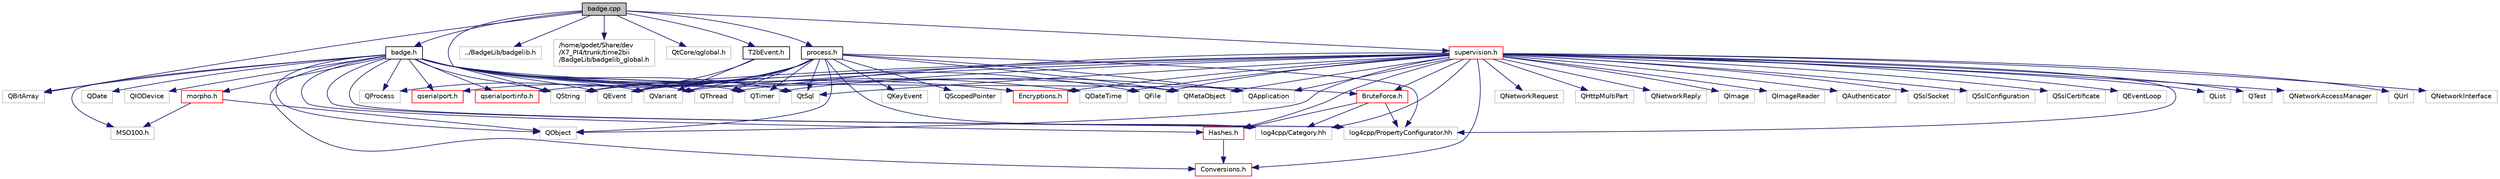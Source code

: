 digraph "badge.cpp"
{
 // LATEX_PDF_SIZE
  edge [fontname="Helvetica",fontsize="10",labelfontname="Helvetica",labelfontsize="10"];
  node [fontname="Helvetica",fontsize="10",shape=record];
  Node1 [label="badge.cpp",height=0.2,width=0.4,color="black", fillcolor="grey75", style="filled", fontcolor="black",tooltip="Badge_qobject and Badge_qthread class definition."];
  Node1 -> Node2 [color="midnightblue",fontsize="10",style="solid"];
  Node2 [label="badge.h",height=0.2,width=0.4,color="black", fillcolor="white", style="filled",URL="$badge_8h.html",tooltip="Badge_qobject and Badge_qthread class declaration."];
  Node2 -> Node3 [color="midnightblue",fontsize="10",style="solid"];
  Node3 [label="Hashes.h",height=0.2,width=0.4,color="red", fillcolor="white", style="filled",URL="$_hashes_8h_source.html",tooltip=" "];
  Node3 -> Node16 [color="midnightblue",fontsize="10",style="solid"];
  Node16 [label="Conversions.h",height=0.2,width=0.4,color="red", fillcolor="white", style="filled",URL="$_conversions_8h_source.html",tooltip=" "];
  Node2 -> Node19 [color="midnightblue",fontsize="10",style="solid"];
  Node19 [label="Encryptions.h",height=0.2,width=0.4,color="red", fillcolor="white", style="filled",URL="$_encryptions_8h_source.html",tooltip=" "];
  Node2 -> Node16 [color="midnightblue",fontsize="10",style="solid"];
  Node2 -> Node47 [color="midnightblue",fontsize="10",style="solid"];
  Node47 [label="BruteForce.h",height=0.2,width=0.4,color="red", fillcolor="white", style="filled",URL="$_brute_force_8h_source.html",tooltip=" "];
  Node47 -> Node3 [color="midnightblue",fontsize="10",style="solid"];
  Node47 -> Node48 [color="midnightblue",fontsize="10",style="solid"];
  Node48 [label="log4cpp/Category.hh",height=0.2,width=0.4,color="grey75", fillcolor="white", style="filled",tooltip=" "];
  Node47 -> Node49 [color="midnightblue",fontsize="10",style="solid"];
  Node49 [label="log4cpp/PropertyConfigurator.hh",height=0.2,width=0.4,color="grey75", fillcolor="white", style="filled",tooltip=" "];
  Node2 -> Node50 [color="midnightblue",fontsize="10",style="solid"];
  Node50 [label="QMetaObject",height=0.2,width=0.4,color="grey75", fillcolor="white", style="filled",tooltip=" "];
  Node2 -> Node51 [color="midnightblue",fontsize="10",style="solid"];
  Node51 [label="QApplication",height=0.2,width=0.4,color="grey75", fillcolor="white", style="filled",tooltip=" "];
  Node2 -> Node52 [color="midnightblue",fontsize="10",style="solid"];
  Node52 [label="QVariant",height=0.2,width=0.4,color="grey75", fillcolor="white", style="filled",tooltip=" "];
  Node2 -> Node53 [color="midnightblue",fontsize="10",style="solid"];
  Node53 [label="QObject",height=0.2,width=0.4,color="grey75", fillcolor="white", style="filled",tooltip=" "];
  Node2 -> Node54 [color="midnightblue",fontsize="10",style="solid"];
  Node54 [label="QThread",height=0.2,width=0.4,color="grey75", fillcolor="white", style="filled",tooltip=" "];
  Node2 -> Node55 [color="midnightblue",fontsize="10",style="solid"];
  Node55 [label="QString",height=0.2,width=0.4,color="grey75", fillcolor="white", style="filled",tooltip=" "];
  Node2 -> Node56 [color="midnightblue",fontsize="10",style="solid"];
  Node56 [label="QEvent",height=0.2,width=0.4,color="grey75", fillcolor="white", style="filled",tooltip=" "];
  Node2 -> Node57 [color="midnightblue",fontsize="10",style="solid"];
  Node57 [label="QTimer",height=0.2,width=0.4,color="grey75", fillcolor="white", style="filled",tooltip=" "];
  Node2 -> Node58 [color="midnightblue",fontsize="10",style="solid"];
  Node58 [label="QDate",height=0.2,width=0.4,color="grey75", fillcolor="white", style="filled",tooltip=" "];
  Node2 -> Node59 [color="midnightblue",fontsize="10",style="solid"];
  Node59 [label="QDateTime",height=0.2,width=0.4,color="grey75", fillcolor="white", style="filled",tooltip=" "];
  Node2 -> Node60 [color="midnightblue",fontsize="10",style="solid"];
  Node60 [label="QFile",height=0.2,width=0.4,color="grey75", fillcolor="white", style="filled",tooltip=" "];
  Node2 -> Node61 [color="midnightblue",fontsize="10",style="solid"];
  Node61 [label="QIODevice",height=0.2,width=0.4,color="grey75", fillcolor="white", style="filled",tooltip=" "];
  Node2 -> Node62 [color="midnightblue",fontsize="10",style="solid"];
  Node62 [label="QProcess",height=0.2,width=0.4,color="grey75", fillcolor="white", style="filled",tooltip=" "];
  Node2 -> Node63 [color="midnightblue",fontsize="10",style="solid"];
  Node63 [label="QBitArray",height=0.2,width=0.4,color="grey75", fillcolor="white", style="filled",tooltip=" "];
  Node2 -> Node64 [color="midnightblue",fontsize="10",style="solid"];
  Node64 [label="QtSql",height=0.2,width=0.4,color="grey75", fillcolor="white", style="filled",tooltip=" "];
  Node2 -> Node65 [color="midnightblue",fontsize="10",style="solid"];
  Node65 [label="qserialport.h",height=0.2,width=0.4,color="red", fillcolor="white", style="filled",URL="$qserialport_8h_source.html",tooltip=" "];
  Node2 -> Node70 [color="midnightblue",fontsize="10",style="solid"];
  Node70 [label="qserialportinfo.h",height=0.2,width=0.4,color="red", fillcolor="white", style="filled",URL="$qserialportinfo_8h_source.html",tooltip=" "];
  Node2 -> Node73 [color="midnightblue",fontsize="10",style="solid"];
  Node73 [label="morpho.h",height=0.2,width=0.4,color="red", fillcolor="white", style="filled",URL="$morpho_8h_source.html",tooltip=" "];
  Node73 -> Node74 [color="midnightblue",fontsize="10",style="solid"];
  Node74 [label="MSO100.h",height=0.2,width=0.4,color="grey75", fillcolor="white", style="filled",tooltip=" "];
  Node73 -> Node53 [color="midnightblue",fontsize="10",style="solid"];
  Node2 -> Node74 [color="midnightblue",fontsize="10",style="solid"];
  Node2 -> Node48 [color="midnightblue",fontsize="10",style="solid"];
  Node2 -> Node49 [color="midnightblue",fontsize="10",style="solid"];
  Node1 -> Node77 [color="midnightblue",fontsize="10",style="solid"];
  Node77 [label="../BadgeLib/badgelib.h",height=0.2,width=0.4,color="grey75", fillcolor="white", style="filled",tooltip=" "];
  Node1 -> Node78 [color="midnightblue",fontsize="10",style="solid"];
  Node78 [label="/home/godet/Share/dev\l/X7_PI4/trunk/time2bii\l/BadgeLib/badgelib_global.h",height=0.2,width=0.4,color="grey75", fillcolor="white", style="filled",tooltip=" "];
  Node1 -> Node69 [color="midnightblue",fontsize="10",style="solid"];
  Node69 [label="QtCore/qglobal.h",height=0.2,width=0.4,color="grey75", fillcolor="white", style="filled",tooltip=" "];
  Node1 -> Node55 [color="midnightblue",fontsize="10",style="solid"];
  Node1 -> Node63 [color="midnightblue",fontsize="10",style="solid"];
  Node1 -> Node79 [color="midnightblue",fontsize="10",style="solid"];
  Node79 [label="process.h",height=0.2,width=0.4,color="black", fillcolor="white", style="filled",URL="$process_8h.html",tooltip="Process_qobject and Process_qthread class declaration."];
  Node79 -> Node50 [color="midnightblue",fontsize="10",style="solid"];
  Node79 -> Node51 [color="midnightblue",fontsize="10",style="solid"];
  Node79 -> Node52 [color="midnightblue",fontsize="10",style="solid"];
  Node79 -> Node53 [color="midnightblue",fontsize="10",style="solid"];
  Node79 -> Node54 [color="midnightblue",fontsize="10",style="solid"];
  Node79 -> Node55 [color="midnightblue",fontsize="10",style="solid"];
  Node79 -> Node56 [color="midnightblue",fontsize="10",style="solid"];
  Node79 -> Node57 [color="midnightblue",fontsize="10",style="solid"];
  Node79 -> Node62 [color="midnightblue",fontsize="10",style="solid"];
  Node79 -> Node64 [color="midnightblue",fontsize="10",style="solid"];
  Node79 -> Node65 [color="midnightblue",fontsize="10",style="solid"];
  Node79 -> Node70 [color="midnightblue",fontsize="10",style="solid"];
  Node79 -> Node80 [color="midnightblue",fontsize="10",style="solid"];
  Node80 [label="QKeyEvent",height=0.2,width=0.4,color="grey75", fillcolor="white", style="filled",tooltip=" "];
  Node79 -> Node81 [color="midnightblue",fontsize="10",style="solid"];
  Node81 [label="QScopedPointer",height=0.2,width=0.4,color="grey75", fillcolor="white", style="filled",tooltip=" "];
  Node79 -> Node48 [color="midnightblue",fontsize="10",style="solid"];
  Node79 -> Node49 [color="midnightblue",fontsize="10",style="solid"];
  Node1 -> Node82 [color="midnightblue",fontsize="10",style="solid"];
  Node82 [label="supervision.h",height=0.2,width=0.4,color="red", fillcolor="white", style="filled",URL="$supervision_8h.html",tooltip="supervision class declaration"];
  Node82 -> Node3 [color="midnightblue",fontsize="10",style="solid"];
  Node82 -> Node19 [color="midnightblue",fontsize="10",style="solid"];
  Node82 -> Node16 [color="midnightblue",fontsize="10",style="solid"];
  Node82 -> Node47 [color="midnightblue",fontsize="10",style="solid"];
  Node82 -> Node50 [color="midnightblue",fontsize="10",style="solid"];
  Node82 -> Node51 [color="midnightblue",fontsize="10",style="solid"];
  Node82 -> Node52 [color="midnightblue",fontsize="10",style="solid"];
  Node82 -> Node53 [color="midnightblue",fontsize="10",style="solid"];
  Node82 -> Node54 [color="midnightblue",fontsize="10",style="solid"];
  Node82 -> Node55 [color="midnightblue",fontsize="10",style="solid"];
  Node82 -> Node56 [color="midnightblue",fontsize="10",style="solid"];
  Node82 -> Node83 [color="midnightblue",fontsize="10",style="solid"];
  Node83 [label="QList",height=0.2,width=0.4,color="grey75", fillcolor="white", style="filled",tooltip=" "];
  Node82 -> Node57 [color="midnightblue",fontsize="10",style="solid"];
  Node82 -> Node84 [color="midnightblue",fontsize="10",style="solid"];
  Node84 [label="QTest",height=0.2,width=0.4,color="grey75", fillcolor="white", style="filled",tooltip=" "];
  Node82 -> Node85 [color="midnightblue",fontsize="10",style="solid"];
  Node85 [label="QNetworkAccessManager",height=0.2,width=0.4,color="grey75", fillcolor="white", style="filled",tooltip=" "];
  Node82 -> Node86 [color="midnightblue",fontsize="10",style="solid"];
  Node86 [label="QUrl",height=0.2,width=0.4,color="grey75", fillcolor="white", style="filled",tooltip=" "];
  Node82 -> Node87 [color="midnightblue",fontsize="10",style="solid"];
  Node87 [label="QNetworkInterface",height=0.2,width=0.4,color="grey75", fillcolor="white", style="filled",tooltip=" "];
  Node82 -> Node88 [color="midnightblue",fontsize="10",style="solid"];
  Node88 [label="QNetworkRequest",height=0.2,width=0.4,color="grey75", fillcolor="white", style="filled",tooltip=" "];
  Node82 -> Node89 [color="midnightblue",fontsize="10",style="solid"];
  Node89 [label="QHttpMultiPart",height=0.2,width=0.4,color="grey75", fillcolor="white", style="filled",tooltip=" "];
  Node82 -> Node90 [color="midnightblue",fontsize="10",style="solid"];
  Node90 [label="QNetworkReply",height=0.2,width=0.4,color="grey75", fillcolor="white", style="filled",tooltip=" "];
  Node82 -> Node91 [color="midnightblue",fontsize="10",style="solid"];
  Node91 [label="QImage",height=0.2,width=0.4,color="grey75", fillcolor="white", style="filled",tooltip=" "];
  Node82 -> Node92 [color="midnightblue",fontsize="10",style="solid"];
  Node92 [label="QImageReader",height=0.2,width=0.4,color="grey75", fillcolor="white", style="filled",tooltip=" "];
  Node82 -> Node93 [color="midnightblue",fontsize="10",style="solid"];
  Node93 [label="QAuthenticator",height=0.2,width=0.4,color="grey75", fillcolor="white", style="filled",tooltip=" "];
  Node82 -> Node94 [color="midnightblue",fontsize="10",style="solid"];
  Node94 [label="QSslSocket",height=0.2,width=0.4,color="grey75", fillcolor="white", style="filled",tooltip=" "];
  Node82 -> Node95 [color="midnightblue",fontsize="10",style="solid"];
  Node95 [label="QSslConfiguration",height=0.2,width=0.4,color="grey75", fillcolor="white", style="filled",tooltip=" "];
  Node82 -> Node96 [color="midnightblue",fontsize="10",style="solid"];
  Node96 [label="QSslCertificate",height=0.2,width=0.4,color="grey75", fillcolor="white", style="filled",tooltip=" "];
  Node82 -> Node97 [color="midnightblue",fontsize="10",style="solid"];
  Node97 [label="QEventLoop",height=0.2,width=0.4,color="grey75", fillcolor="white", style="filled",tooltip=" "];
  Node82 -> Node60 [color="midnightblue",fontsize="10",style="solid"];
  Node82 -> Node64 [color="midnightblue",fontsize="10",style="solid"];
  Node82 -> Node59 [color="midnightblue",fontsize="10",style="solid"];
  Node82 -> Node48 [color="midnightblue",fontsize="10",style="solid"];
  Node82 -> Node49 [color="midnightblue",fontsize="10",style="solid"];
  Node1 -> Node101 [color="midnightblue",fontsize="10",style="solid"];
  Node101 [label="T2bEvent.h",height=0.2,width=0.4,color="black", fillcolor="white", style="filled",URL="$_t2b_event_8h_source.html",tooltip=" "];
  Node101 -> Node56 [color="midnightblue",fontsize="10",style="solid"];
  Node101 -> Node52 [color="midnightblue",fontsize="10",style="solid"];
}
